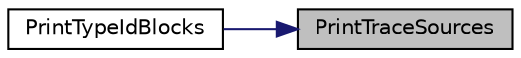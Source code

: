 digraph "PrintTraceSources"
{
 // LATEX_PDF_SIZE
  edge [fontname="Helvetica",fontsize="10",labelfontname="Helvetica",labelfontsize="10"];
  node [fontname="Helvetica",fontsize="10",shape=record];
  rankdir="RL";
  Node1 [label="PrintTraceSources",height=0.2,width=0.4,color="black", fillcolor="grey75", style="filled", fontcolor="black",tooltip="Print the Trace sources block for tid, including Trace sources declared in base classes."];
  Node1 -> Node2 [dir="back",color="midnightblue",fontsize="10",style="solid",fontname="Helvetica"];
  Node2 [label="PrintTypeIdBlocks",height=0.2,width=0.4,color="black", fillcolor="white", style="filled",URL="$print-introspected-doxygen_8cc.html#a62645d02d71b5d1622ccb9f16d5fa412",tooltip="Print the doxy block for each TypeId."];
}
